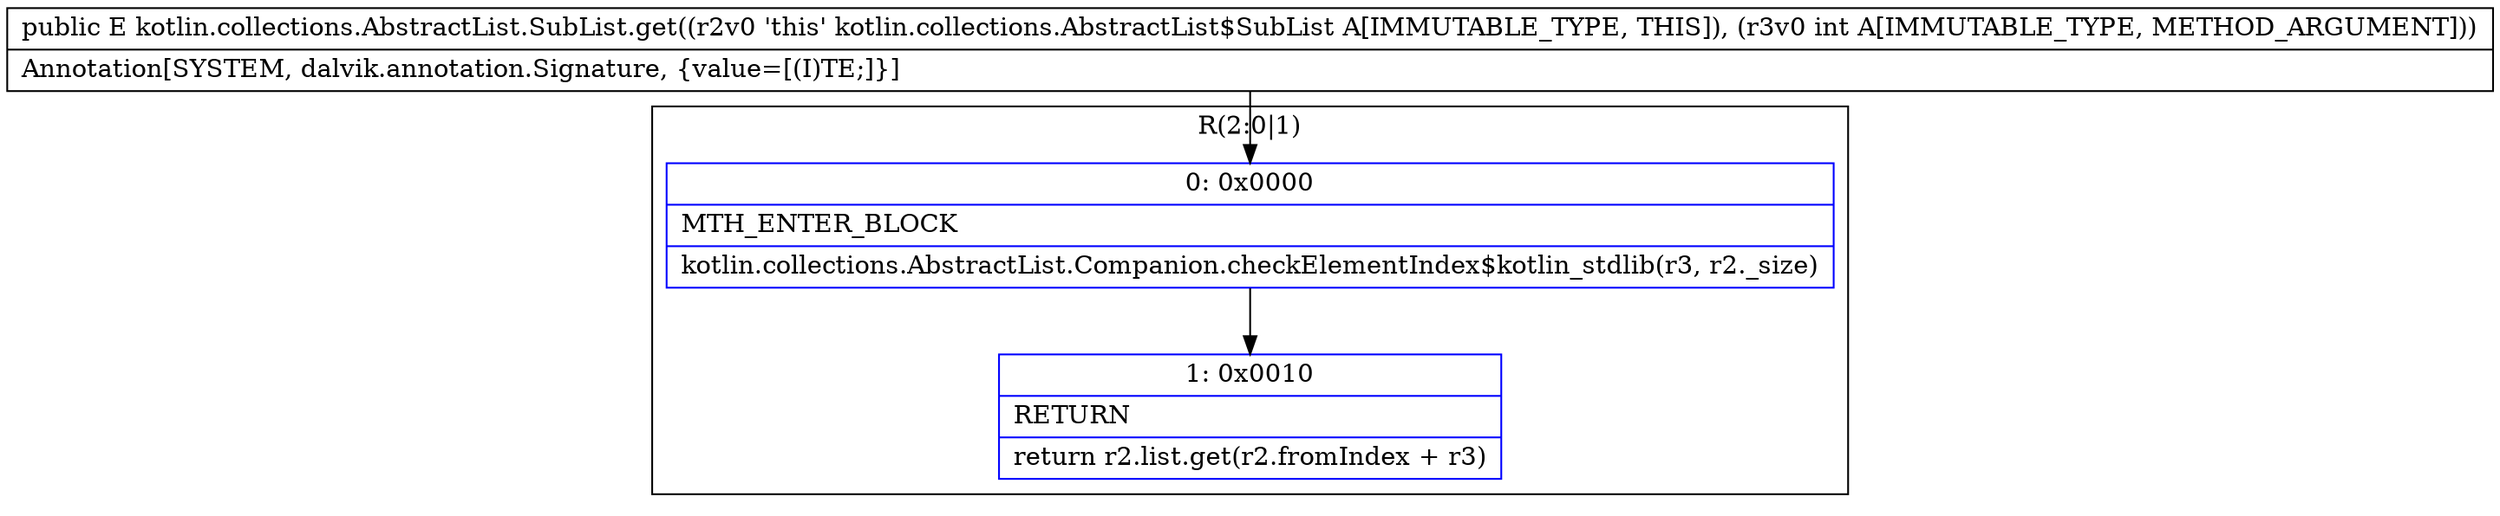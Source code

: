 digraph "CFG forkotlin.collections.AbstractList.SubList.get(I)Ljava\/lang\/Object;" {
subgraph cluster_Region_1091351346 {
label = "R(2:0|1)";
node [shape=record,color=blue];
Node_0 [shape=record,label="{0\:\ 0x0000|MTH_ENTER_BLOCK\l|kotlin.collections.AbstractList.Companion.checkElementIndex$kotlin_stdlib(r3, r2._size)\l}"];
Node_1 [shape=record,label="{1\:\ 0x0010|RETURN\l|return r2.list.get(r2.fromIndex + r3)\l}"];
}
MethodNode[shape=record,label="{public E kotlin.collections.AbstractList.SubList.get((r2v0 'this' kotlin.collections.AbstractList$SubList A[IMMUTABLE_TYPE, THIS]), (r3v0 int A[IMMUTABLE_TYPE, METHOD_ARGUMENT]))  | Annotation[SYSTEM, dalvik.annotation.Signature, \{value=[(I)TE;]\}]\l}"];
MethodNode -> Node_0;
Node_0 -> Node_1;
}

